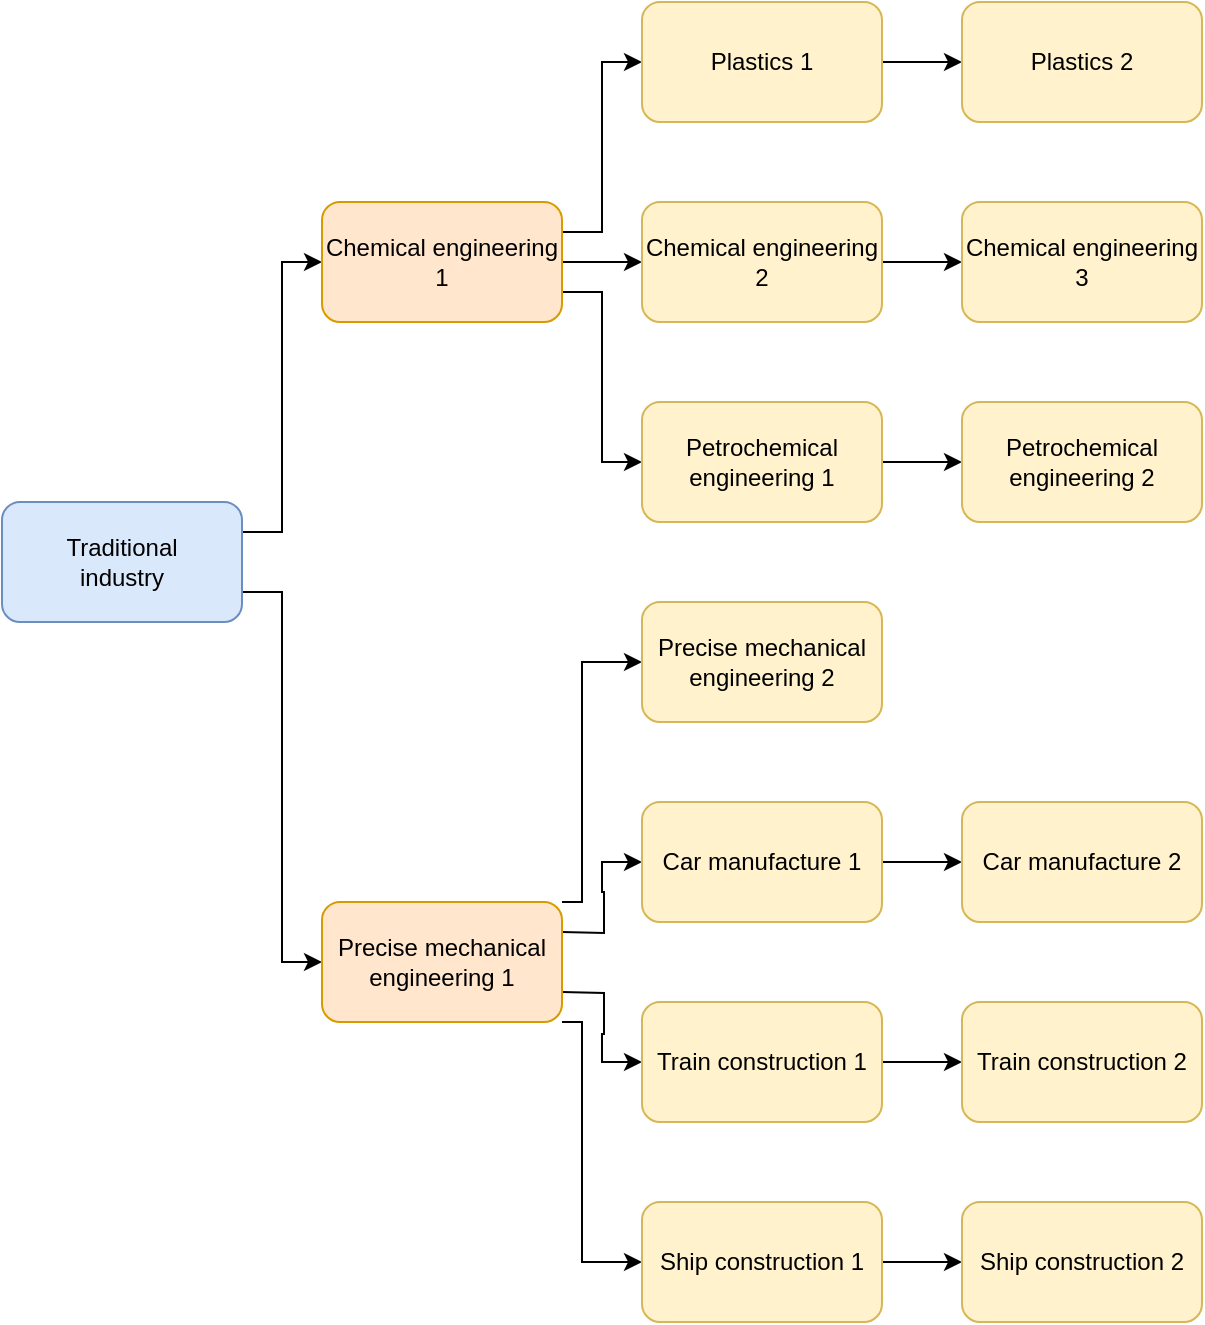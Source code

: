 <mxfile version="12.9.9" type="device"><diagram id="AmoWRQ9SpihlMvRNthdE" name="Page-1"><mxGraphModel dx="1422" dy="749" grid="1" gridSize="10" guides="1" tooltips="1" connect="1" arrows="1" fold="1" page="1" pageScale="1" pageWidth="850" pageHeight="1100" math="0" shadow="0"><root><mxCell id="0"/><mxCell id="1" parent="0"/><mxCell id="L4Dp0yOCjEHix8L39NVq-34" style="edgeStyle=orthogonalEdgeStyle;rounded=0;orthogonalLoop=1;jettySize=auto;html=1;exitX=1;exitY=0.25;exitDx=0;exitDy=0;entryX=0;entryY=0.5;entryDx=0;entryDy=0;" edge="1" parent="1" source="dSpHmt5NpHa4kcUaPkUB-17" target="L4Dp0yOCjEHix8L39NVq-1"><mxGeometry relative="1" as="geometry"/></mxCell><mxCell id="L4Dp0yOCjEHix8L39NVq-35" style="edgeStyle=orthogonalEdgeStyle;rounded=0;orthogonalLoop=1;jettySize=auto;html=1;exitX=1;exitY=0.75;exitDx=0;exitDy=0;entryX=0;entryY=0.5;entryDx=0;entryDy=0;" edge="1" parent="1" source="dSpHmt5NpHa4kcUaPkUB-17" target="L4Dp0yOCjEHix8L39NVq-19"><mxGeometry relative="1" as="geometry"/></mxCell><mxCell id="dSpHmt5NpHa4kcUaPkUB-17" value="&lt;div&gt;Traditional&lt;/div&gt;&lt;div&gt;industry&lt;br&gt;&lt;/div&gt;" style="rounded=1;whiteSpace=wrap;html=1;fillColor=#dae8fc;strokeColor=#6c8ebf;" parent="1" vertex="1"><mxGeometry x="40" y="510" width="120" height="60" as="geometry"/></mxCell><mxCell id="L4Dp0yOCjEHix8L39NVq-13" style="edgeStyle=orthogonalEdgeStyle;rounded=0;orthogonalLoop=1;jettySize=auto;html=1;exitX=1;exitY=0.75;exitDx=0;exitDy=0;entryX=0;entryY=0.5;entryDx=0;entryDy=0;" edge="1" parent="1" source="L4Dp0yOCjEHix8L39NVq-1" target="L4Dp0yOCjEHix8L39NVq-11"><mxGeometry relative="1" as="geometry"/></mxCell><mxCell id="L4Dp0yOCjEHix8L39NVq-14" style="edgeStyle=orthogonalEdgeStyle;rounded=0;orthogonalLoop=1;jettySize=auto;html=1;exitX=1;exitY=0.5;exitDx=0;exitDy=0;" edge="1" parent="1" source="L4Dp0yOCjEHix8L39NVq-1" target="L4Dp0yOCjEHix8L39NVq-5"><mxGeometry relative="1" as="geometry"/></mxCell><mxCell id="L4Dp0yOCjEHix8L39NVq-15" style="edgeStyle=orthogonalEdgeStyle;rounded=0;orthogonalLoop=1;jettySize=auto;html=1;exitX=1;exitY=0.25;exitDx=0;exitDy=0;entryX=0;entryY=0.5;entryDx=0;entryDy=0;" edge="1" parent="1" source="L4Dp0yOCjEHix8L39NVq-1" target="L4Dp0yOCjEHix8L39NVq-7"><mxGeometry relative="1" as="geometry"/></mxCell><mxCell id="L4Dp0yOCjEHix8L39NVq-1" value="Chemical engineering 1" style="rounded=1;whiteSpace=wrap;html=1;fillColor=#ffe6cc;strokeColor=#d79b00;" vertex="1" parent="1"><mxGeometry x="200" y="360" width="120" height="60" as="geometry"/></mxCell><mxCell id="L4Dp0yOCjEHix8L39NVq-17" style="edgeStyle=orthogonalEdgeStyle;rounded=0;orthogonalLoop=1;jettySize=auto;html=1;exitX=1;exitY=0.5;exitDx=0;exitDy=0;" edge="1" parent="1" source="L4Dp0yOCjEHix8L39NVq-5" target="L4Dp0yOCjEHix8L39NVq-6"><mxGeometry relative="1" as="geometry"/></mxCell><mxCell id="L4Dp0yOCjEHix8L39NVq-5" value="Chemical engineering 2" style="rounded=1;whiteSpace=wrap;html=1;fillColor=#fff2cc;strokeColor=#d6b656;" vertex="1" parent="1"><mxGeometry x="360" y="360" width="120" height="60" as="geometry"/></mxCell><mxCell id="L4Dp0yOCjEHix8L39NVq-6" value="&lt;div&gt;Chemical engineering 3&lt;/div&gt;" style="rounded=1;whiteSpace=wrap;html=1;fillColor=#fff2cc;strokeColor=#d6b656;" vertex="1" parent="1"><mxGeometry x="520" y="360" width="120" height="60" as="geometry"/></mxCell><mxCell id="L4Dp0yOCjEHix8L39NVq-16" style="edgeStyle=orthogonalEdgeStyle;rounded=0;orthogonalLoop=1;jettySize=auto;html=1;exitX=1;exitY=0.5;exitDx=0;exitDy=0;" edge="1" parent="1" source="L4Dp0yOCjEHix8L39NVq-7" target="L4Dp0yOCjEHix8L39NVq-8"><mxGeometry relative="1" as="geometry"/></mxCell><mxCell id="L4Dp0yOCjEHix8L39NVq-7" value="&lt;div&gt;Plastics 1&lt;/div&gt;" style="rounded=1;whiteSpace=wrap;html=1;fillColor=#fff2cc;strokeColor=#d6b656;" vertex="1" parent="1"><mxGeometry x="360" y="260" width="120" height="60" as="geometry"/></mxCell><mxCell id="L4Dp0yOCjEHix8L39NVq-8" value="Plastics 2" style="rounded=1;whiteSpace=wrap;html=1;fillColor=#fff2cc;strokeColor=#d6b656;" vertex="1" parent="1"><mxGeometry x="520" y="260" width="120" height="60" as="geometry"/></mxCell><mxCell id="L4Dp0yOCjEHix8L39NVq-18" style="edgeStyle=orthogonalEdgeStyle;rounded=0;orthogonalLoop=1;jettySize=auto;html=1;exitX=1;exitY=0.5;exitDx=0;exitDy=0;entryX=0;entryY=0.5;entryDx=0;entryDy=0;" edge="1" parent="1" source="L4Dp0yOCjEHix8L39NVq-11" target="L4Dp0yOCjEHix8L39NVq-12"><mxGeometry relative="1" as="geometry"/></mxCell><mxCell id="L4Dp0yOCjEHix8L39NVq-11" value="Petrochemical engineering 1" style="rounded=1;whiteSpace=wrap;html=1;fillColor=#fff2cc;strokeColor=#d6b656;" vertex="1" parent="1"><mxGeometry x="360" y="460" width="120" height="60" as="geometry"/></mxCell><mxCell id="L4Dp0yOCjEHix8L39NVq-12" value="&lt;div&gt;Petrochemical engineering 2&lt;/div&gt;" style="rounded=1;whiteSpace=wrap;html=1;fillColor=#fff2cc;strokeColor=#d6b656;" vertex="1" parent="1"><mxGeometry x="520" y="460" width="120" height="60" as="geometry"/></mxCell><mxCell id="L4Dp0yOCjEHix8L39NVq-27" style="edgeStyle=orthogonalEdgeStyle;rounded=0;orthogonalLoop=1;jettySize=auto;html=1;exitX=1;exitY=0;exitDx=0;exitDy=0;entryX=0;entryY=0.5;entryDx=0;entryDy=0;" edge="1" parent="1" target="L4Dp0yOCjEHix8L39NVq-20"><mxGeometry relative="1" as="geometry"><mxPoint x="320" y="710" as="sourcePoint"/><Array as="points"><mxPoint x="330" y="710"/><mxPoint x="330" y="590"/></Array></mxGeometry></mxCell><mxCell id="L4Dp0yOCjEHix8L39NVq-28" style="edgeStyle=orthogonalEdgeStyle;rounded=0;orthogonalLoop=1;jettySize=auto;html=1;exitX=1;exitY=0.25;exitDx=0;exitDy=0;entryX=0;entryY=0.5;entryDx=0;entryDy=0;" edge="1" parent="1" target="L4Dp0yOCjEHix8L39NVq-21"><mxGeometry relative="1" as="geometry"><mxPoint x="320" y="725" as="sourcePoint"/></mxGeometry></mxCell><mxCell id="L4Dp0yOCjEHix8L39NVq-29" style="edgeStyle=orthogonalEdgeStyle;rounded=0;orthogonalLoop=1;jettySize=auto;html=1;exitX=1;exitY=0.75;exitDx=0;exitDy=0;entryX=0;entryY=0.5;entryDx=0;entryDy=0;" edge="1" parent="1" target="L4Dp0yOCjEHix8L39NVq-23"><mxGeometry relative="1" as="geometry"><mxPoint x="320" y="755" as="sourcePoint"/></mxGeometry></mxCell><mxCell id="L4Dp0yOCjEHix8L39NVq-30" style="edgeStyle=orthogonalEdgeStyle;rounded=0;orthogonalLoop=1;jettySize=auto;html=1;exitX=1;exitY=1;exitDx=0;exitDy=0;entryX=0;entryY=0.5;entryDx=0;entryDy=0;" edge="1" parent="1" target="L4Dp0yOCjEHix8L39NVq-25"><mxGeometry relative="1" as="geometry"><mxPoint x="320" y="770" as="sourcePoint"/><Array as="points"><mxPoint x="330" y="770"/><mxPoint x="330" y="890"/></Array></mxGeometry></mxCell><mxCell id="L4Dp0yOCjEHix8L39NVq-19" value="&lt;div&gt;Precise mechanical engineering 1&lt;/div&gt;" style="rounded=1;whiteSpace=wrap;html=1;fillColor=#ffe6cc;strokeColor=#d79b00;" vertex="1" parent="1"><mxGeometry x="200" y="710" width="120" height="60" as="geometry"/></mxCell><mxCell id="L4Dp0yOCjEHix8L39NVq-20" value="Precise mechanical engineering 2" style="rounded=1;whiteSpace=wrap;html=1;fillColor=#fff2cc;strokeColor=#d6b656;" vertex="1" parent="1"><mxGeometry x="360" y="560" width="120" height="60" as="geometry"/></mxCell><mxCell id="L4Dp0yOCjEHix8L39NVq-31" style="edgeStyle=orthogonalEdgeStyle;rounded=0;orthogonalLoop=1;jettySize=auto;html=1;exitX=1;exitY=0.5;exitDx=0;exitDy=0;entryX=0;entryY=0.5;entryDx=0;entryDy=0;" edge="1" parent="1" source="L4Dp0yOCjEHix8L39NVq-21" target="L4Dp0yOCjEHix8L39NVq-22"><mxGeometry relative="1" as="geometry"/></mxCell><mxCell id="L4Dp0yOCjEHix8L39NVq-21" value="Car manufacture 1" style="rounded=1;whiteSpace=wrap;html=1;fillColor=#fff2cc;strokeColor=#d6b656;" vertex="1" parent="1"><mxGeometry x="360" y="660" width="120" height="60" as="geometry"/></mxCell><mxCell id="L4Dp0yOCjEHix8L39NVq-22" value="Car manufacture 2" style="rounded=1;whiteSpace=wrap;html=1;fillColor=#fff2cc;strokeColor=#d6b656;" vertex="1" parent="1"><mxGeometry x="520" y="660" width="120" height="60" as="geometry"/></mxCell><mxCell id="L4Dp0yOCjEHix8L39NVq-32" style="edgeStyle=orthogonalEdgeStyle;rounded=0;orthogonalLoop=1;jettySize=auto;html=1;exitX=1;exitY=0.5;exitDx=0;exitDy=0;entryX=0;entryY=0.5;entryDx=0;entryDy=0;" edge="1" parent="1" source="L4Dp0yOCjEHix8L39NVq-23" target="L4Dp0yOCjEHix8L39NVq-24"><mxGeometry relative="1" as="geometry"/></mxCell><mxCell id="L4Dp0yOCjEHix8L39NVq-23" value="Train construction 1" style="rounded=1;whiteSpace=wrap;html=1;fillColor=#fff2cc;strokeColor=#d6b656;" vertex="1" parent="1"><mxGeometry x="360" y="760" width="120" height="60" as="geometry"/></mxCell><mxCell id="L4Dp0yOCjEHix8L39NVq-24" value="Train construction 2" style="rounded=1;whiteSpace=wrap;html=1;fillColor=#fff2cc;strokeColor=#d6b656;" vertex="1" parent="1"><mxGeometry x="520" y="760" width="120" height="60" as="geometry"/></mxCell><mxCell id="L4Dp0yOCjEHix8L39NVq-33" style="edgeStyle=orthogonalEdgeStyle;rounded=0;orthogonalLoop=1;jettySize=auto;html=1;exitX=1;exitY=0.5;exitDx=0;exitDy=0;entryX=0;entryY=0.5;entryDx=0;entryDy=0;" edge="1" parent="1" source="L4Dp0yOCjEHix8L39NVq-25" target="L4Dp0yOCjEHix8L39NVq-26"><mxGeometry relative="1" as="geometry"/></mxCell><mxCell id="L4Dp0yOCjEHix8L39NVq-25" value="Ship construction 1" style="rounded=1;whiteSpace=wrap;html=1;fillColor=#fff2cc;strokeColor=#d6b656;" vertex="1" parent="1"><mxGeometry x="360" y="860" width="120" height="60" as="geometry"/></mxCell><mxCell id="L4Dp0yOCjEHix8L39NVq-26" value="Ship construction 2" style="rounded=1;whiteSpace=wrap;html=1;fillColor=#fff2cc;strokeColor=#d6b656;" vertex="1" parent="1"><mxGeometry x="520" y="860" width="120" height="60" as="geometry"/></mxCell></root></mxGraphModel></diagram></mxfile>